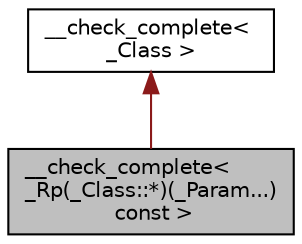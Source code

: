 digraph "__check_complete&lt; _Rp(_Class::*)(_Param...) const  &gt;"
{
  edge [fontname="Helvetica",fontsize="10",labelfontname="Helvetica",labelfontsize="10"];
  node [fontname="Helvetica",fontsize="10",shape=record];
  Node1 [label="__check_complete\< \l_Rp(_Class::*)(_Param...)\l const  \>",height=0.2,width=0.4,color="black", fillcolor="grey75", style="filled" fontcolor="black"];
  Node2 -> Node1 [dir="back",color="firebrick4",fontsize="10",style="solid",fontname="Helvetica"];
  Node2 [label="__check_complete\< \l_Class \>",height=0.2,width=0.4,color="black", fillcolor="white", style="filled",URL="$struct____check__complete.xhtml"];
}

